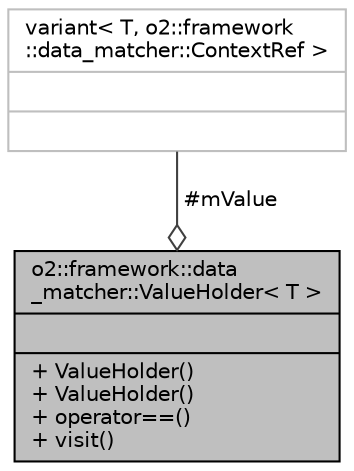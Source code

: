 digraph "o2::framework::data_matcher::ValueHolder&lt; T &gt;"
{
 // INTERACTIVE_SVG=YES
  bgcolor="transparent";
  edge [fontname="Helvetica",fontsize="10",labelfontname="Helvetica",labelfontsize="10"];
  node [fontname="Helvetica",fontsize="10",shape=record];
  Node8 [label="{o2::framework::data\l_matcher::ValueHolder\< T \>\n||+ ValueHolder()\l+ ValueHolder()\l+ operator==()\l+ visit()\l}",height=0.2,width=0.4,color="black", fillcolor="grey75", style="filled", fontcolor="black"];
  Node9 -> Node8 [color="grey25",fontsize="10",style="solid",label=" #mValue" ,arrowhead="odiamond",fontname="Helvetica"];
  Node9 [label="{variant\< T, o2::framework\l::data_matcher::ContextRef \>\n||}",height=0.2,width=0.4,color="grey75"];
}

